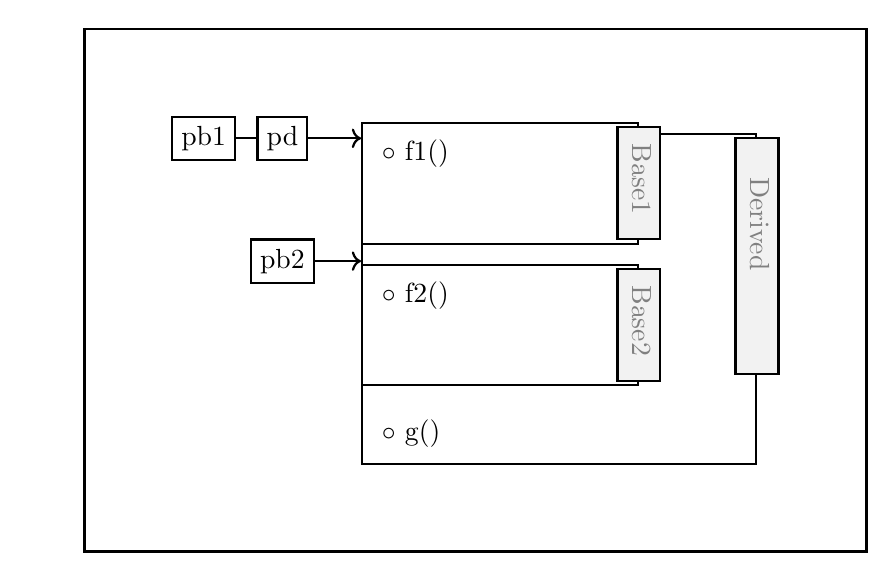\usetikzlibrary{backgrounds,positioning}
\usetikzlibrary{decorations.pathreplacing}
\usetikzlibrary{shapes}
\usetikzlibrary{shapes.multipart}
\usetikzlibrary{arrows}
\usetikzlibrary{decorations.markings}

%\resizebox {\columnwidth} {!} {    % (2) scale to exact column width
\begin{tikzpicture}[
      background rectangle/.style={fill=white,draw=black,line width=1pt}, show background rectangle,
      inner frame xsep=1.1cm,
      inner frame ysep=1.1cm,
]

\tikzstyle{fancytitle} =[draw, very thick, text=black!50, rectangle, inner xsep=6pt,yshift=7.2pt,right=0pt, minimum width=3cm]
\tikzstyle{modul} =[text=black!100, rectangle, inner sep=6pt]
\tikzstyle{cpp} =[fill=black!0, draw=black!100, thick]

  \node at (0,0) (derived) [modul,cpp,minimum width=5cm,anchor=south west] {%
	\begin{minipage}{4.5cm}
      \vskip26pt J \\ \\ \\ \\ \\ \\
      $\circ$ g()
    \end{minipage}%
  };
  \node[fancytitle,cpp,minimum width=3.0cm,fill=black!5,rotate=270,xshift=2ex] at (derived.north east) (derived2) {
	\begin{minipage}{2.0cm}
      Derived\phantom{g}
    \end{minipage}%
  };

  \node at (0,2.8cm) (base1) [modul,cpp,minimum width=3.5cm,anchor=south west] {%
	\begin{minipage}{3.0cm}
      $\circ$ f1() \\
     \\
    \end{minipage}%
  };
  \node[fancytitle,cpp,minimum width=0.5cm,fill=black!5,rotate=270,anchor=west,xshift=2ex] at (base1.north east) (vw) {
	\begin{minipage}{1.0cm}
      Base1\phantom{g}
    \end{minipage}%
  };


  \node at (0,1.0cm) (base2) [modul,cpp,minimum width=3.5cm,anchor=south west] {%
	\begin{minipage}{3.0cm}
      $\circ$ f2() \\
     \\
    \end{minipage}%
  };
  \node[fancytitle,cpp,minimum width=0.5cm,fill=black!5,rotate=270,anchor=west,xshift=2ex] at (base2.north east) (vw) {
	\begin{minipage}{1.0cm}
      Base2\phantom{g}
    \end{minipage}%
  };


\node [cpp] at ([xshift=-1cm,yshift=-2pt]derived.north west) (pd) {pd};
\node [cpp] at ([xshift=-2cm,yshift=-2pt]derived.north west) (pb1) {pb1};
\node [cpp] at ([xshift=-1cm,yshift=1pt]base2.north west) (pb2) {pb2};

\draw [->,thick] (pd) -- ([yshift=-2pt]derived.north west);
\draw [->,thick] (pb2) -- ([yshift=1pt]base2.north west);
\draw [thick] (pb1) -- (pd);



\end{tikzpicture}
%} % resizebox
